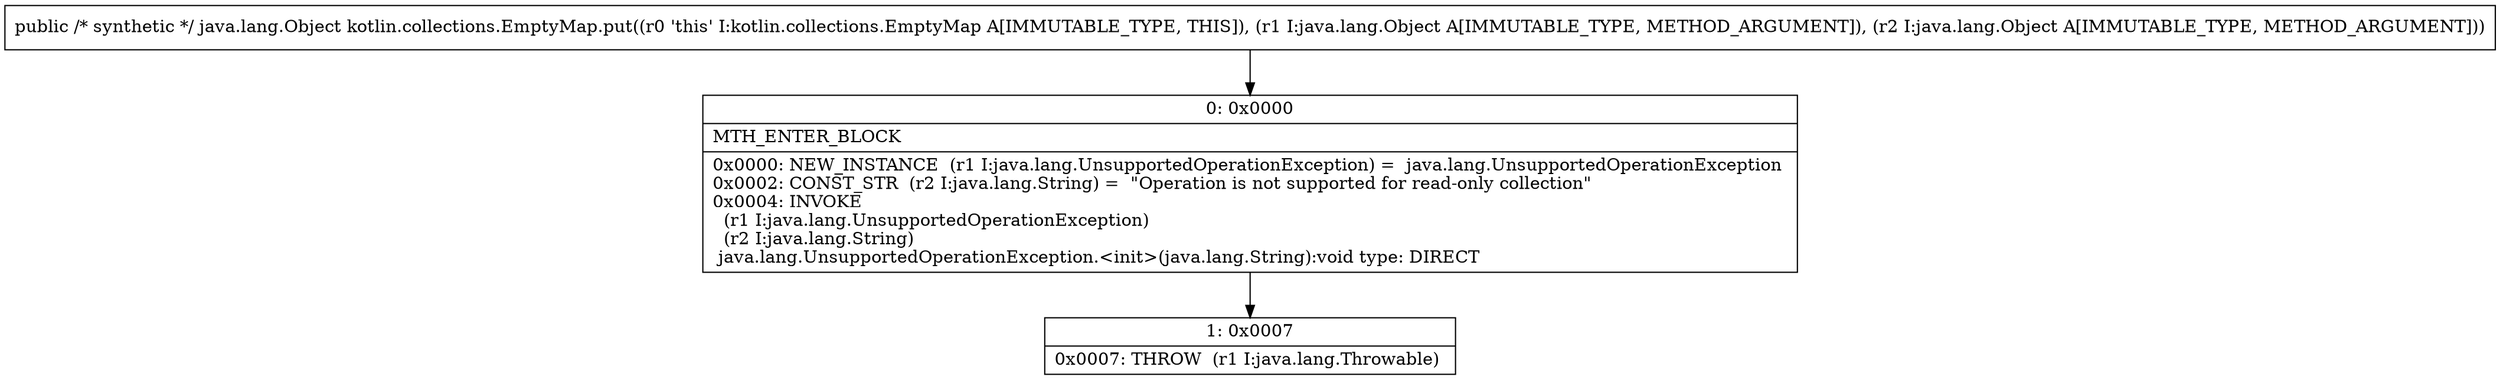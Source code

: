 digraph "CFG forkotlin.collections.EmptyMap.put(Ljava\/lang\/Object;Ljava\/lang\/Object;)Ljava\/lang\/Object;" {
Node_0 [shape=record,label="{0\:\ 0x0000|MTH_ENTER_BLOCK\l|0x0000: NEW_INSTANCE  (r1 I:java.lang.UnsupportedOperationException) =  java.lang.UnsupportedOperationException \l0x0002: CONST_STR  (r2 I:java.lang.String) =  \"Operation is not supported for read\-only collection\" \l0x0004: INVOKE  \l  (r1 I:java.lang.UnsupportedOperationException)\l  (r2 I:java.lang.String)\l java.lang.UnsupportedOperationException.\<init\>(java.lang.String):void type: DIRECT \l}"];
Node_1 [shape=record,label="{1\:\ 0x0007|0x0007: THROW  (r1 I:java.lang.Throwable) \l}"];
MethodNode[shape=record,label="{public \/* synthetic *\/ java.lang.Object kotlin.collections.EmptyMap.put((r0 'this' I:kotlin.collections.EmptyMap A[IMMUTABLE_TYPE, THIS]), (r1 I:java.lang.Object A[IMMUTABLE_TYPE, METHOD_ARGUMENT]), (r2 I:java.lang.Object A[IMMUTABLE_TYPE, METHOD_ARGUMENT])) }"];
MethodNode -> Node_0;
Node_0 -> Node_1;
}

